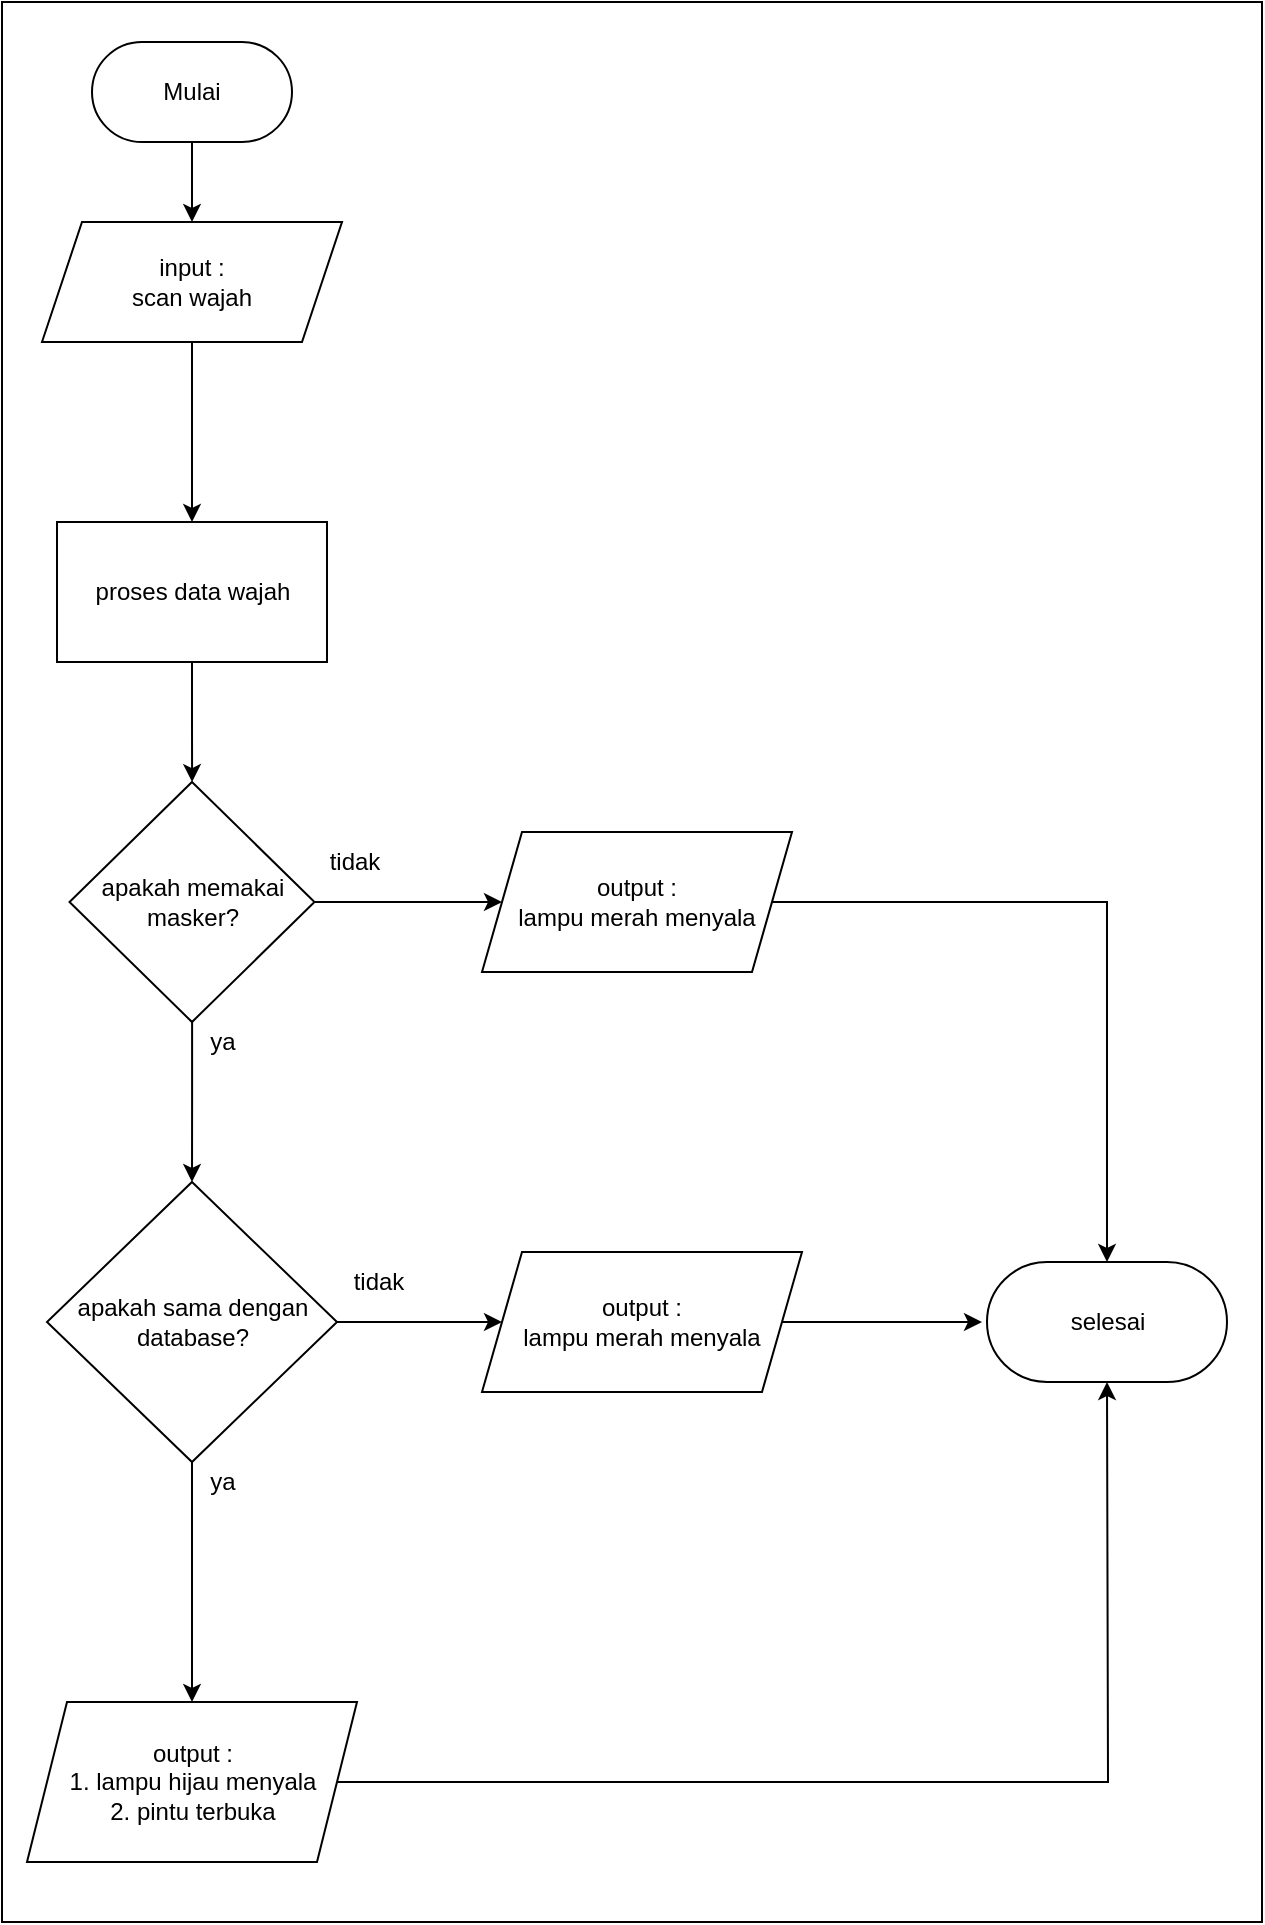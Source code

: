 <mxfile version="15.7.3" type="github">
  <diagram id="q83p12-QYbZFD7SSzN3h" name="Page-1">
    <mxGraphModel dx="1736" dy="920" grid="1" gridSize="10" guides="1" tooltips="1" connect="1" arrows="1" fold="1" page="1" pageScale="1" pageWidth="850" pageHeight="1100" math="0" shadow="0">
      <root>
        <mxCell id="0" />
        <mxCell id="1" parent="0" />
        <mxCell id="GGmMj6iyzSwKyWoEelDe-1" value="" style="rounded=0;whiteSpace=wrap;html=1;" vertex="1" parent="1">
          <mxGeometry x="130" y="60" width="630" height="960" as="geometry" />
        </mxCell>
        <mxCell id="HG3mwvZ6tWZtVFunkLje-3" value="" style="edgeStyle=orthogonalEdgeStyle;rounded=0;orthogonalLoop=1;jettySize=auto;html=1;fontSize=12;" parent="1" source="HG3mwvZ6tWZtVFunkLje-1" target="HG3mwvZ6tWZtVFunkLje-2" edge="1">
          <mxGeometry relative="1" as="geometry" />
        </mxCell>
        <mxCell id="HG3mwvZ6tWZtVFunkLje-1" value="&lt;font style=&quot;font-size: 12px&quot;&gt;Mulai&lt;/font&gt;" style="rounded=1;whiteSpace=wrap;html=1;arcSize=50;" parent="1" vertex="1">
          <mxGeometry x="175" y="80" width="100" height="50" as="geometry" />
        </mxCell>
        <mxCell id="HG3mwvZ6tWZtVFunkLje-6" value="" style="edgeStyle=orthogonalEdgeStyle;rounded=0;orthogonalLoop=1;jettySize=auto;html=1;fontSize=12;" parent="1" source="HG3mwvZ6tWZtVFunkLje-2" target="HG3mwvZ6tWZtVFunkLje-5" edge="1">
          <mxGeometry relative="1" as="geometry" />
        </mxCell>
        <mxCell id="HG3mwvZ6tWZtVFunkLje-2" value="&lt;div&gt;input :&lt;br&gt;&lt;/div&gt;&lt;div&gt;scan wajah&lt;br&gt;&lt;/div&gt;" style="shape=parallelogram;perimeter=parallelogramPerimeter;whiteSpace=wrap;html=1;fixedSize=1;fontSize=12;" parent="1" vertex="1">
          <mxGeometry x="150" y="170" width="150" height="60" as="geometry" />
        </mxCell>
        <mxCell id="HG3mwvZ6tWZtVFunkLje-8" value="" style="edgeStyle=orthogonalEdgeStyle;rounded=0;orthogonalLoop=1;jettySize=auto;html=1;fontSize=12;" parent="1" source="HG3mwvZ6tWZtVFunkLje-5" target="HG3mwvZ6tWZtVFunkLje-7" edge="1">
          <mxGeometry relative="1" as="geometry" />
        </mxCell>
        <mxCell id="HG3mwvZ6tWZtVFunkLje-5" value="proses data wajah" style="whiteSpace=wrap;html=1;" parent="1" vertex="1">
          <mxGeometry x="157.5" y="320" width="135" height="70" as="geometry" />
        </mxCell>
        <mxCell id="HG3mwvZ6tWZtVFunkLje-10" value="" style="edgeStyle=orthogonalEdgeStyle;rounded=0;orthogonalLoop=1;jettySize=auto;html=1;fontSize=12;" parent="1" source="HG3mwvZ6tWZtVFunkLje-7" target="HG3mwvZ6tWZtVFunkLje-9" edge="1">
          <mxGeometry relative="1" as="geometry" />
        </mxCell>
        <mxCell id="HG3mwvZ6tWZtVFunkLje-21" value="" style="edgeStyle=orthogonalEdgeStyle;rounded=0;orthogonalLoop=1;jettySize=auto;html=1;fontSize=12;" parent="1" source="HG3mwvZ6tWZtVFunkLje-7" target="HG3mwvZ6tWZtVFunkLje-20" edge="1">
          <mxGeometry relative="1" as="geometry" />
        </mxCell>
        <mxCell id="HG3mwvZ6tWZtVFunkLje-7" value="apakah memakai masker?" style="rhombus;whiteSpace=wrap;html=1;" parent="1" vertex="1">
          <mxGeometry x="163.75" y="450" width="122.5" height="120" as="geometry" />
        </mxCell>
        <mxCell id="HG3mwvZ6tWZtVFunkLje-18" value="" style="edgeStyle=orthogonalEdgeStyle;rounded=0;orthogonalLoop=1;jettySize=auto;html=1;fontSize=12;" parent="1" source="HG3mwvZ6tWZtVFunkLje-9" target="HG3mwvZ6tWZtVFunkLje-17" edge="1">
          <mxGeometry relative="1" as="geometry" />
        </mxCell>
        <mxCell id="HG3mwvZ6tWZtVFunkLje-9" value="&lt;div&gt;output :&lt;/div&gt;&lt;div&gt;lampu merah menyala&lt;br&gt;&lt;/div&gt;" style="shape=parallelogram;perimeter=parallelogramPerimeter;whiteSpace=wrap;html=1;fixedSize=1;" parent="1" vertex="1">
          <mxGeometry x="370" y="475" width="155" height="70" as="geometry" />
        </mxCell>
        <mxCell id="HG3mwvZ6tWZtVFunkLje-17" value="selesai" style="whiteSpace=wrap;html=1;rounded=1;arcSize=50;" parent="1" vertex="1">
          <mxGeometry x="622.5" y="690" width="120" height="60" as="geometry" />
        </mxCell>
        <mxCell id="HG3mwvZ6tWZtVFunkLje-19" value="tidak" style="text;html=1;align=center;verticalAlign=middle;resizable=0;points=[];autosize=1;strokeColor=none;fillColor=none;fontSize=12;" parent="1" vertex="1">
          <mxGeometry x="286.25" y="480" width="40" height="20" as="geometry" />
        </mxCell>
        <mxCell id="HG3mwvZ6tWZtVFunkLje-23" value="" style="edgeStyle=orthogonalEdgeStyle;rounded=0;orthogonalLoop=1;jettySize=auto;html=1;fontSize=12;" parent="1" source="HG3mwvZ6tWZtVFunkLje-20" target="HG3mwvZ6tWZtVFunkLje-22" edge="1">
          <mxGeometry relative="1" as="geometry" />
        </mxCell>
        <mxCell id="HG3mwvZ6tWZtVFunkLje-30" value="" style="edgeStyle=orthogonalEdgeStyle;rounded=0;orthogonalLoop=1;jettySize=auto;html=1;fontSize=12;" parent="1" source="HG3mwvZ6tWZtVFunkLje-20" target="HG3mwvZ6tWZtVFunkLje-29" edge="1">
          <mxGeometry relative="1" as="geometry" />
        </mxCell>
        <mxCell id="HG3mwvZ6tWZtVFunkLje-20" value="apakah sama dengan database?" style="rhombus;whiteSpace=wrap;html=1;" parent="1" vertex="1">
          <mxGeometry x="152.5" y="650" width="145" height="140" as="geometry" />
        </mxCell>
        <mxCell id="HG3mwvZ6tWZtVFunkLje-22" value="&lt;div&gt;output :&lt;/div&gt;&lt;div&gt;lampu merah menyala&lt;br&gt;&lt;/div&gt;" style="shape=parallelogram;perimeter=parallelogramPerimeter;whiteSpace=wrap;html=1;fixedSize=1;" parent="1" vertex="1">
          <mxGeometry x="370" y="685" width="160" height="70" as="geometry" />
        </mxCell>
        <mxCell id="HG3mwvZ6tWZtVFunkLje-28" value="" style="endArrow=classic;html=1;rounded=0;fontSize=12;" parent="1" source="HG3mwvZ6tWZtVFunkLje-22" edge="1">
          <mxGeometry width="50" height="50" relative="1" as="geometry">
            <mxPoint x="530" y="660" as="sourcePoint" />
            <mxPoint x="620" y="720" as="targetPoint" />
          </mxGeometry>
        </mxCell>
        <mxCell id="HG3mwvZ6tWZtVFunkLje-29" value="&lt;div&gt;output :&lt;/div&gt;&lt;div&gt;1. lampu hijau menyala&lt;/div&gt;&lt;div&gt;2. pintu terbuka&lt;br&gt;&lt;/div&gt;" style="shape=parallelogram;perimeter=parallelogramPerimeter;whiteSpace=wrap;html=1;fixedSize=1;" parent="1" vertex="1">
          <mxGeometry x="142.5" y="910" width="165" height="80" as="geometry" />
        </mxCell>
        <mxCell id="HG3mwvZ6tWZtVFunkLje-31" value="" style="endArrow=classic;html=1;rounded=0;fontSize=12;entryX=0.5;entryY=1;entryDx=0;entryDy=0;" parent="1" source="HG3mwvZ6tWZtVFunkLje-29" target="HG3mwvZ6tWZtVFunkLje-17" edge="1">
          <mxGeometry width="50" height="50" relative="1" as="geometry">
            <mxPoint x="260" y="890" as="sourcePoint" />
            <mxPoint x="310" y="840" as="targetPoint" />
            <Array as="points">
              <mxPoint x="683" y="950" />
            </Array>
          </mxGeometry>
        </mxCell>
        <mxCell id="HG3mwvZ6tWZtVFunkLje-32" value="ya" style="text;html=1;align=center;verticalAlign=middle;resizable=0;points=[];autosize=1;strokeColor=none;fillColor=none;fontSize=12;" parent="1" vertex="1">
          <mxGeometry x="225" y="570" width="30" height="20" as="geometry" />
        </mxCell>
        <mxCell id="HG3mwvZ6tWZtVFunkLje-33" value="tidak" style="text;html=1;align=center;verticalAlign=middle;resizable=0;points=[];autosize=1;strokeColor=none;fillColor=none;fontSize=12;" parent="1" vertex="1">
          <mxGeometry x="297.5" y="690" width="40" height="20" as="geometry" />
        </mxCell>
        <mxCell id="HG3mwvZ6tWZtVFunkLje-34" value="ya" style="text;html=1;align=center;verticalAlign=middle;resizable=0;points=[];autosize=1;strokeColor=none;fillColor=none;fontSize=12;" parent="1" vertex="1">
          <mxGeometry x="225" y="790" width="30" height="20" as="geometry" />
        </mxCell>
      </root>
    </mxGraphModel>
  </diagram>
</mxfile>
